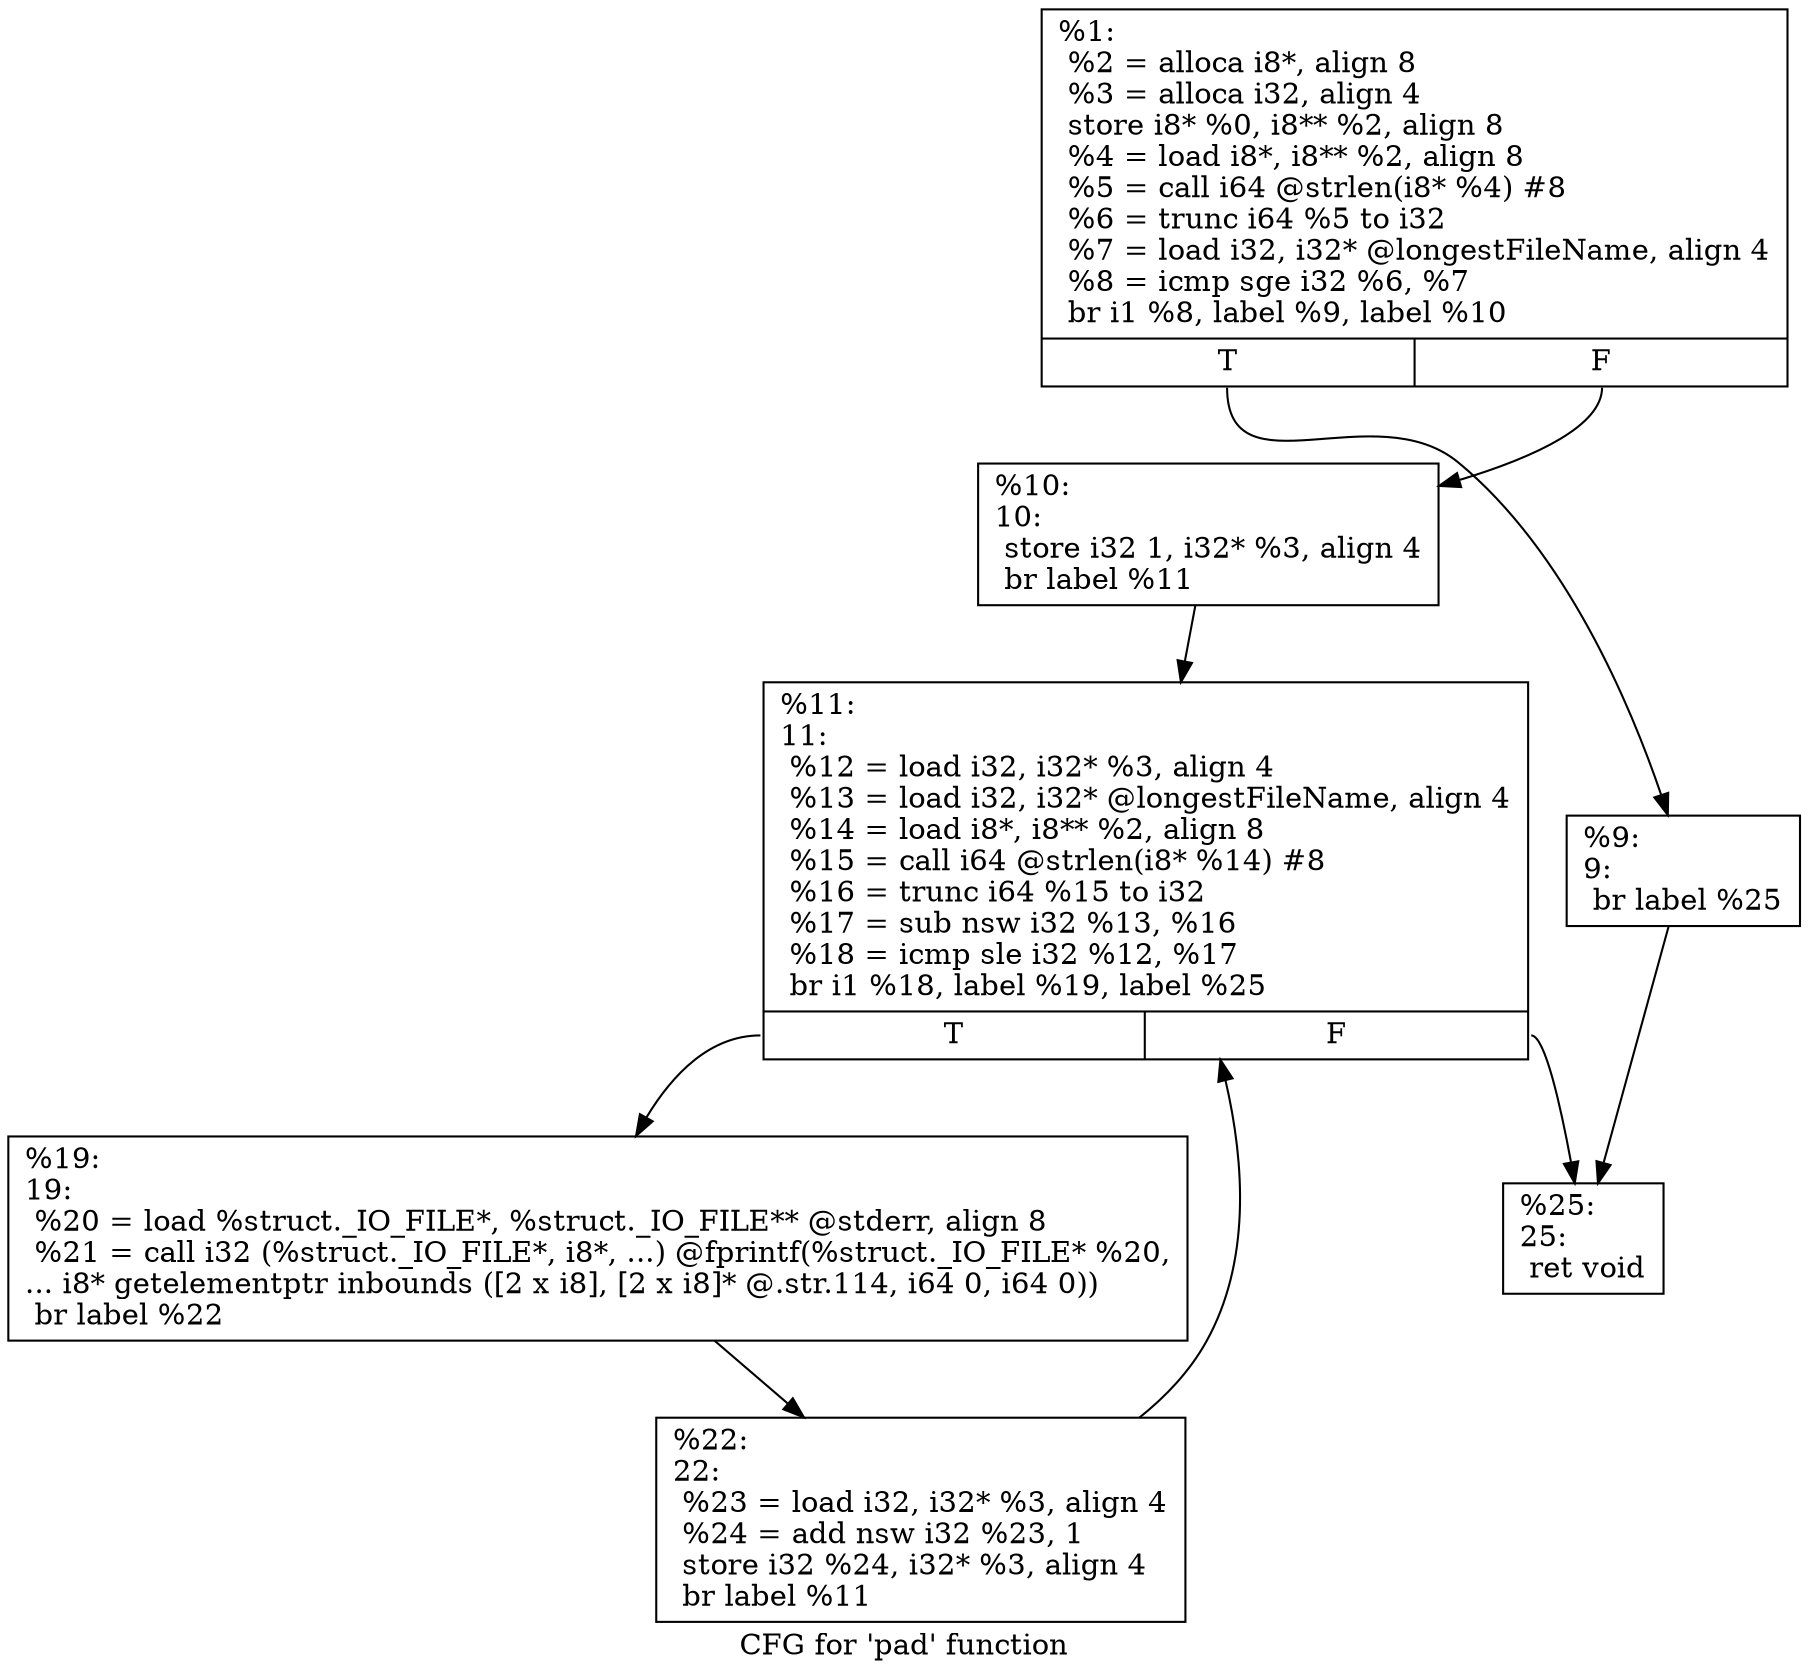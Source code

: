 digraph "CFG for 'pad' function" {
	label="CFG for 'pad' function";

	Node0xd6dfe0 [shape=record,label="{%1:\l  %2 = alloca i8*, align 8\l  %3 = alloca i32, align 4\l  store i8* %0, i8** %2, align 8\l  %4 = load i8*, i8** %2, align 8\l  %5 = call i64 @strlen(i8* %4) #8\l  %6 = trunc i64 %5 to i32\l  %7 = load i32, i32* @longestFileName, align 4\l  %8 = icmp sge i32 %6, %7\l  br i1 %8, label %9, label %10\l|{<s0>T|<s1>F}}"];
	Node0xd6dfe0:s0 -> Node0xd6e0e0;
	Node0xd6dfe0:s1 -> Node0xd6e330;
	Node0xd6e0e0 [shape=record,label="{%9:\l9:                                                \l  br label %25\l}"];
	Node0xd6e0e0 -> Node0xd6e450;
	Node0xd6e330 [shape=record,label="{%10:\l10:                                               \l  store i32 1, i32* %3, align 4\l  br label %11\l}"];
	Node0xd6e330 -> Node0xd6e580;
	Node0xd6e580 [shape=record,label="{%11:\l11:                                               \l  %12 = load i32, i32* %3, align 4\l  %13 = load i32, i32* @longestFileName, align 4\l  %14 = load i8*, i8** %2, align 8\l  %15 = call i64 @strlen(i8* %14) #8\l  %16 = trunc i64 %15 to i32\l  %17 = sub nsw i32 %13, %16\l  %18 = icmp sle i32 %12, %17\l  br i1 %18, label %19, label %25\l|{<s0>T|<s1>F}}"];
	Node0xd6e580:s0 -> Node0xd6e980;
	Node0xd6e580:s1 -> Node0xd6e450;
	Node0xd6e980 [shape=record,label="{%19:\l19:                                               \l  %20 = load %struct._IO_FILE*, %struct._IO_FILE** @stderr, align 8\l  %21 = call i32 (%struct._IO_FILE*, i8*, ...) @fprintf(%struct._IO_FILE* %20,\l... i8* getelementptr inbounds ([2 x i8], [2 x i8]* @.str.114, i64 0, i64 0))\l  br label %22\l}"];
	Node0xd6e980 -> Node0xd6eba0;
	Node0xd6eba0 [shape=record,label="{%22:\l22:                                               \l  %23 = load i32, i32* %3, align 4\l  %24 = add nsw i32 %23, 1\l  store i32 %24, i32* %3, align 4\l  br label %11\l}"];
	Node0xd6eba0 -> Node0xd6e580;
	Node0xd6e450 [shape=record,label="{%25:\l25:                                               \l  ret void\l}"];
}
